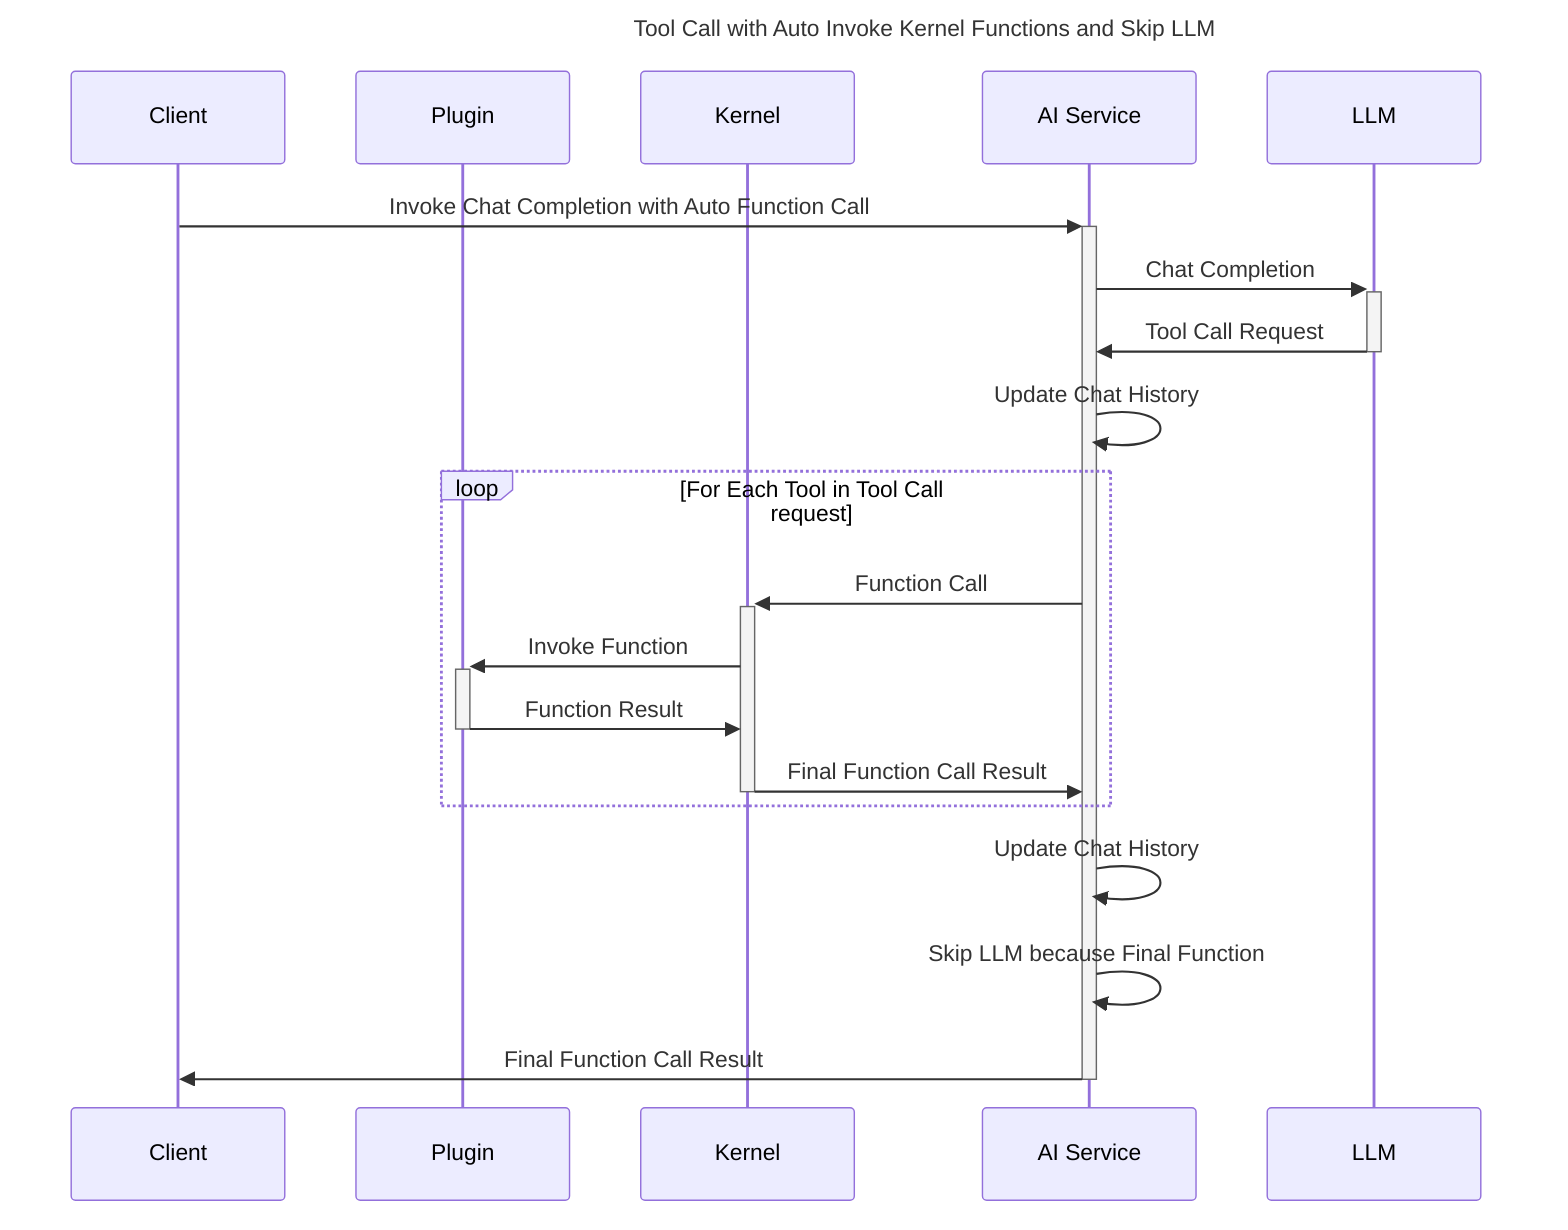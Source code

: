 ---
title: Tool Call with Auto Invoke Kernel Functions and Skip LLM
---
sequenceDiagram
    participant Client
    participant Plugin
    participant Kernel
    participant AI Service
    participant LLM
    Client->>+AI Service: Invoke Chat Completion with Auto Function Call
    AI Service->>+LLM: Chat Completion
    LLM->>-AI Service: Tool Call Request
    AI Service->>AI Service: Update Chat History
    loop For Each Tool in Tool Call request
    AI Service->>+Kernel: Function Call
    Kernel->>+Plugin: Invoke Function
    Plugin->>-Kernel: Function Result
    Kernel->>-AI Service: Final Function Call Result
    end
    AI Service->>AI Service: Update Chat History
    AI Service->>AI Service: Skip LLM because Final Function
    AI Service->>-Client: Final Function Call Result
